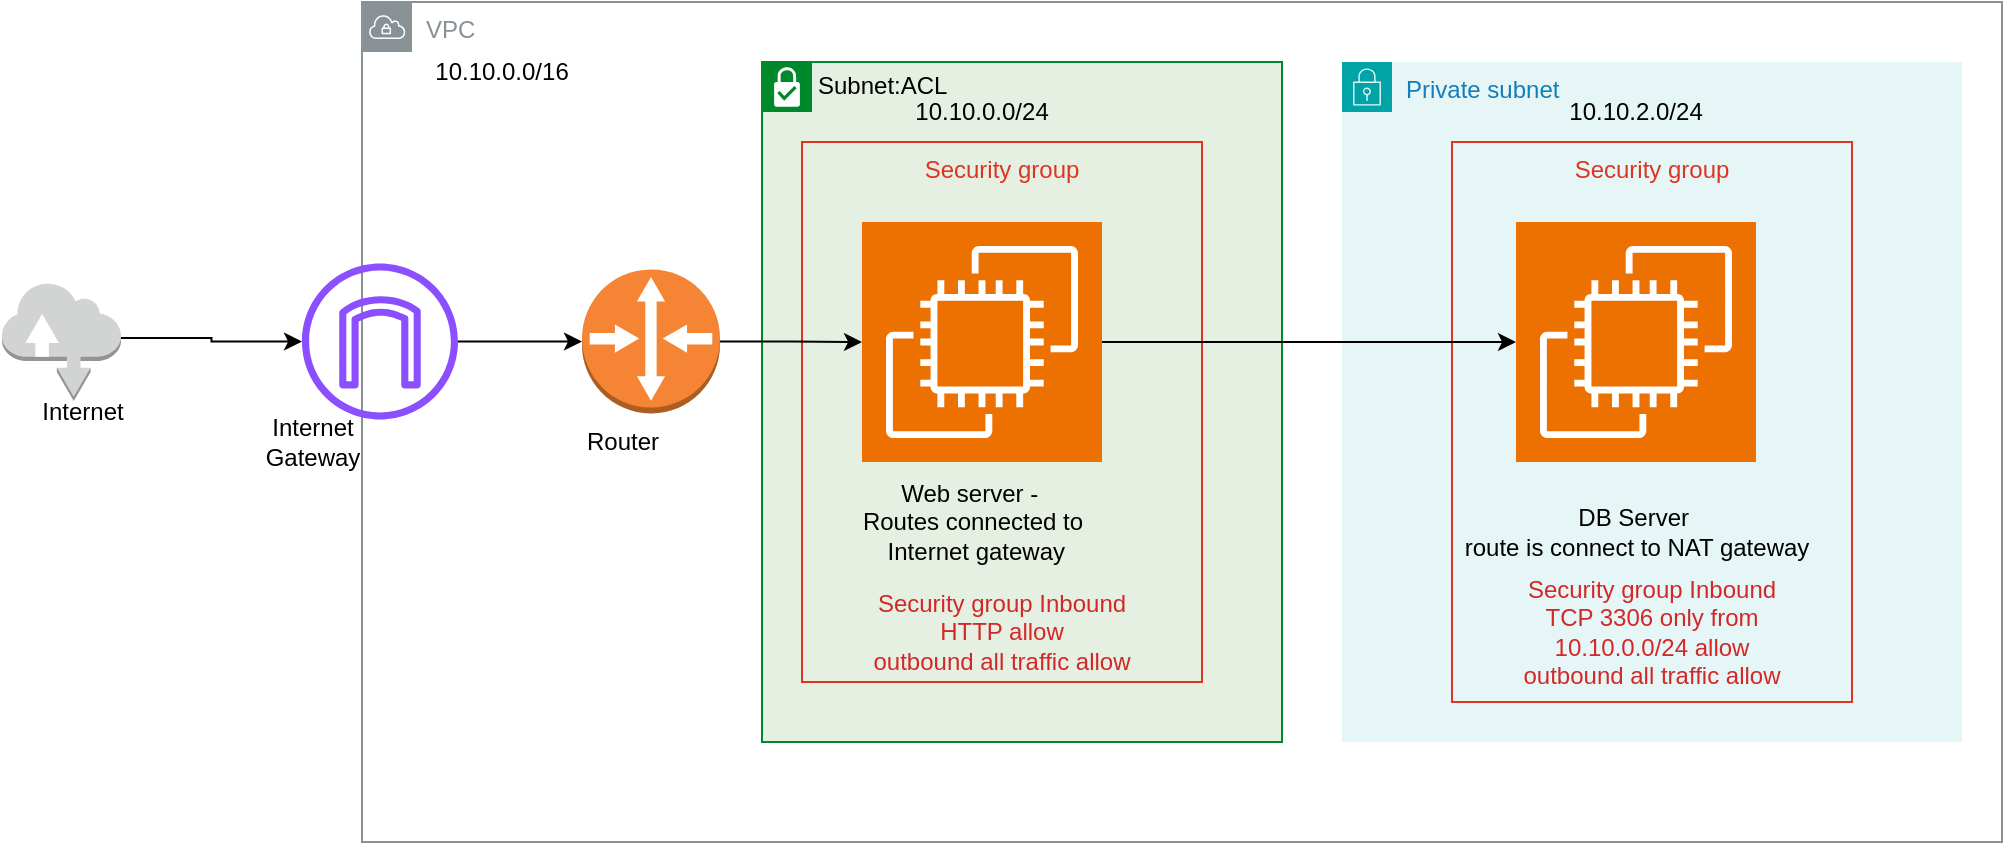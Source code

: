 <mxfile version="22.1.18" type="github" pages="3">
  <diagram name="private-public-subnets" id="z_cubVS4fNT4oHBbXYDF">
    <mxGraphModel dx="1323" dy="687" grid="1" gridSize="10" guides="1" tooltips="1" connect="1" arrows="1" fold="1" page="1" pageScale="1" pageWidth="827" pageHeight="1169" math="0" shadow="0">
      <root>
        <mxCell id="0" />
        <mxCell id="1" parent="0" />
        <mxCell id="i6SeUBZuJXDw608aUZKQ-2" value="VPC" style="sketch=0;outlineConnect=0;gradientColor=none;html=1;whiteSpace=wrap;fontSize=12;fontStyle=0;shape=mxgraph.aws4.group;grIcon=mxgraph.aws4.group_vpc;strokeColor=#879196;fillColor=none;verticalAlign=top;align=left;spacingLeft=30;fontColor=#879196;dashed=0;" parent="1" vertex="1">
          <mxGeometry x="270" y="230" width="820" height="420" as="geometry" />
        </mxCell>
        <mxCell id="i6SeUBZuJXDw608aUZKQ-4" value="" style="outlineConnect=0;dashed=0;verticalLabelPosition=bottom;verticalAlign=top;align=center;html=1;shape=mxgraph.aws3.internet;fillColor=#D2D3D3;gradientColor=none;" parent="1" vertex="1">
          <mxGeometry x="90" y="370" width="59.5" height="59.5" as="geometry" />
        </mxCell>
        <mxCell id="i6SeUBZuJXDw608aUZKQ-5" value="Internet" style="text;html=1;align=center;verticalAlign=middle;resizable=0;points=[];autosize=1;strokeColor=none;fillColor=none;" parent="1" vertex="1">
          <mxGeometry x="100" y="420" width="60" height="30" as="geometry" />
        </mxCell>
        <mxCell id="i6SeUBZuJXDw608aUZKQ-14" value="" style="edgeStyle=orthogonalEdgeStyle;rounded=0;orthogonalLoop=1;jettySize=auto;html=1;exitX=1;exitY=0.47;exitDx=0;exitDy=0;exitPerimeter=0;" parent="1" source="i6SeUBZuJXDw608aUZKQ-4" target="i6SeUBZuJXDw608aUZKQ-13" edge="1">
          <mxGeometry relative="1" as="geometry">
            <mxPoint x="150" y="398" as="sourcePoint" />
            <mxPoint x="280" y="400" as="targetPoint" />
          </mxGeometry>
        </mxCell>
        <mxCell id="i6SeUBZuJXDw608aUZKQ-13" value="" style="sketch=0;outlineConnect=0;fontColor=#232F3E;gradientColor=none;fillColor=#8C4FFF;strokeColor=none;dashed=0;verticalLabelPosition=bottom;verticalAlign=top;align=center;html=1;fontSize=12;fontStyle=0;aspect=fixed;pointerEvents=1;shape=mxgraph.aws4.internet_gateway;" parent="1" vertex="1">
          <mxGeometry x="240" y="360.75" width="78" height="78" as="geometry" />
        </mxCell>
        <mxCell id="i6SeUBZuJXDw608aUZKQ-15" value="Internet&lt;br&gt;Gateway" style="text;html=1;align=center;verticalAlign=middle;resizable=0;points=[];autosize=1;strokeColor=none;fillColor=none;" parent="1" vertex="1">
          <mxGeometry x="210" y="429.5" width="70" height="40" as="geometry" />
        </mxCell>
        <mxCell id="i6SeUBZuJXDw608aUZKQ-16" value="" style="outlineConnect=0;dashed=0;verticalLabelPosition=bottom;verticalAlign=top;align=center;html=1;shape=mxgraph.aws3.router;fillColor=#F58534;gradientColor=none;" parent="1" vertex="1">
          <mxGeometry x="380" y="363.75" width="69" height="72" as="geometry" />
        </mxCell>
        <mxCell id="i6SeUBZuJXDw608aUZKQ-18" style="edgeStyle=orthogonalEdgeStyle;rounded=0;orthogonalLoop=1;jettySize=auto;html=1;entryX=0;entryY=0.5;entryDx=0;entryDy=0;entryPerimeter=0;" parent="1" source="i6SeUBZuJXDw608aUZKQ-13" target="i6SeUBZuJXDw608aUZKQ-16" edge="1">
          <mxGeometry relative="1" as="geometry" />
        </mxCell>
        <mxCell id="i6SeUBZuJXDw608aUZKQ-19" value="Router" style="text;html=1;align=center;verticalAlign=middle;resizable=0;points=[];autosize=1;strokeColor=none;fillColor=none;" parent="1" vertex="1">
          <mxGeometry x="370" y="434.5" width="60" height="30" as="geometry" />
        </mxCell>
        <mxCell id="i6SeUBZuJXDw608aUZKQ-20" value="Subnet:ACL" style="shape=mxgraph.ibm.box;prType=subnet;fontStyle=0;verticalAlign=top;align=left;spacingLeft=32;spacingTop=4;fillColor=#E6F0E2;rounded=0;whiteSpace=wrap;html=1;strokeColor=#00882B;strokeWidth=1;dashed=0;container=1;spacing=-4;collapsible=0;expand=0;recursiveResize=0;" parent="1" vertex="1">
          <mxGeometry x="470" y="260" width="260" height="340" as="geometry" />
        </mxCell>
        <mxCell id="i6SeUBZuJXDw608aUZKQ-26" value="Security group" style="fillColor=none;strokeColor=#DD3522;verticalAlign=top;fontStyle=0;fontColor=#DD3522;whiteSpace=wrap;html=1;" parent="i6SeUBZuJXDw608aUZKQ-20" vertex="1">
          <mxGeometry x="20" y="40" width="200" height="270" as="geometry" />
        </mxCell>
        <mxCell id="i6SeUBZuJXDw608aUZKQ-28" value="" style="sketch=0;points=[[0,0,0],[0.25,0,0],[0.5,0,0],[0.75,0,0],[1,0,0],[0,1,0],[0.25,1,0],[0.5,1,0],[0.75,1,0],[1,1,0],[0,0.25,0],[0,0.5,0],[0,0.75,0],[1,0.25,0],[1,0.5,0],[1,0.75,0]];outlineConnect=0;fontColor=#232F3E;fillColor=#ED7100;strokeColor=#ffffff;dashed=0;verticalLabelPosition=bottom;verticalAlign=top;align=center;html=1;fontSize=12;fontStyle=0;aspect=fixed;shape=mxgraph.aws4.resourceIcon;resIcon=mxgraph.aws4.ec2;" parent="i6SeUBZuJXDw608aUZKQ-20" vertex="1">
          <mxGeometry x="50" y="80" width="120" height="120" as="geometry" />
        </mxCell>
        <mxCell id="mPEi3tmQyE7j4WbbiBsz-2" value="10.10.0.0/24" style="text;html=1;strokeColor=none;fillColor=none;align=center;verticalAlign=middle;whiteSpace=wrap;rounded=0;" vertex="1" parent="i6SeUBZuJXDw608aUZKQ-20">
          <mxGeometry x="80" y="10" width="60" height="30" as="geometry" />
        </mxCell>
        <mxCell id="mPEi3tmQyE7j4WbbiBsz-3" value="&lt;font color=&quot;#d22828&quot;&gt;Security group Inbound HTTP allow&lt;br&gt;outbound all traffic allow&lt;br&gt;&lt;/font&gt;" style="text;html=1;strokeColor=none;fillColor=none;align=center;verticalAlign=middle;whiteSpace=wrap;rounded=0;" vertex="1" parent="i6SeUBZuJXDw608aUZKQ-20">
          <mxGeometry x="50" y="270" width="140" height="30" as="geometry" />
        </mxCell>
        <mxCell id="i6SeUBZuJXDw608aUZKQ-30" value="Web server -&amp;nbsp;&lt;br&gt;Routes connected to&lt;br&gt;&amp;nbsp;Internet gateway" style="text;html=1;align=center;verticalAlign=middle;resizable=0;points=[];autosize=1;strokeColor=none;fillColor=none;" parent="i6SeUBZuJXDw608aUZKQ-20" vertex="1">
          <mxGeometry x="40" y="200" width="130" height="60" as="geometry" />
        </mxCell>
        <mxCell id="i6SeUBZuJXDw608aUZKQ-25" value="Private subnet" style="points=[[0,0],[0.25,0],[0.5,0],[0.75,0],[1,0],[1,0.25],[1,0.5],[1,0.75],[1,1],[0.75,1],[0.5,1],[0.25,1],[0,1],[0,0.75],[0,0.5],[0,0.25]];outlineConnect=0;gradientColor=none;html=1;whiteSpace=wrap;fontSize=12;fontStyle=0;container=1;pointerEvents=0;collapsible=0;recursiveResize=0;shape=mxgraph.aws4.group;grIcon=mxgraph.aws4.group_security_group;grStroke=0;strokeColor=#00A4A6;fillColor=#E6F6F7;verticalAlign=top;align=left;spacingLeft=30;fontColor=#147EBA;dashed=0;" parent="1" vertex="1">
          <mxGeometry x="760" y="260" width="310" height="340" as="geometry" />
        </mxCell>
        <mxCell id="i6SeUBZuJXDw608aUZKQ-27" value="Security group" style="fillColor=none;strokeColor=#DD3522;verticalAlign=top;fontStyle=0;fontColor=#DD3522;whiteSpace=wrap;html=1;" parent="1" vertex="1">
          <mxGeometry x="815" y="300" width="200" height="280" as="geometry" />
        </mxCell>
        <mxCell id="i6SeUBZuJXDw608aUZKQ-29" value="" style="sketch=0;points=[[0,0,0],[0.25,0,0],[0.5,0,0],[0.75,0,0],[1,0,0],[0,1,0],[0.25,1,0],[0.5,1,0],[0.75,1,0],[1,1,0],[0,0.25,0],[0,0.5,0],[0,0.75,0],[1,0.25,0],[1,0.5,0],[1,0.75,0]];outlineConnect=0;fontColor=#232F3E;fillColor=#ED7100;strokeColor=#ffffff;dashed=0;verticalLabelPosition=bottom;verticalAlign=top;align=center;html=1;fontSize=12;fontStyle=0;aspect=fixed;shape=mxgraph.aws4.resourceIcon;resIcon=mxgraph.aws4.ec2;" parent="1" vertex="1">
          <mxGeometry x="847" y="340" width="120" height="120" as="geometry" />
        </mxCell>
        <mxCell id="i6SeUBZuJXDw608aUZKQ-31" value="DB Server&amp;nbsp;&lt;br&gt;route is connect to NAT gateway" style="text;html=1;align=center;verticalAlign=middle;resizable=0;points=[];autosize=1;strokeColor=none;fillColor=none;" parent="1" vertex="1">
          <mxGeometry x="807" y="475" width="200" height="40" as="geometry" />
        </mxCell>
        <mxCell id="i6SeUBZuJXDw608aUZKQ-32" style="edgeStyle=orthogonalEdgeStyle;rounded=0;orthogonalLoop=1;jettySize=auto;html=1;exitX=1;exitY=0.5;exitDx=0;exitDy=0;exitPerimeter=0;entryX=0;entryY=0.5;entryDx=0;entryDy=0;entryPerimeter=0;" parent="1" source="i6SeUBZuJXDw608aUZKQ-16" target="i6SeUBZuJXDw608aUZKQ-28" edge="1">
          <mxGeometry relative="1" as="geometry" />
        </mxCell>
        <mxCell id="i6SeUBZuJXDw608aUZKQ-33" style="edgeStyle=orthogonalEdgeStyle;rounded=0;orthogonalLoop=1;jettySize=auto;html=1;exitX=1;exitY=0.5;exitDx=0;exitDy=0;exitPerimeter=0;entryX=0;entryY=0.5;entryDx=0;entryDy=0;entryPerimeter=0;" parent="1" source="i6SeUBZuJXDw608aUZKQ-28" target="i6SeUBZuJXDw608aUZKQ-29" edge="1">
          <mxGeometry relative="1" as="geometry" />
        </mxCell>
        <mxCell id="mPEi3tmQyE7j4WbbiBsz-1" value="10.10.0.0/16" style="text;html=1;strokeColor=none;fillColor=none;align=center;verticalAlign=middle;whiteSpace=wrap;rounded=0;" vertex="1" parent="1">
          <mxGeometry x="310" y="250" width="60" height="30" as="geometry" />
        </mxCell>
        <mxCell id="mPEi3tmQyE7j4WbbiBsz-4" value="10.10.2.0/24" style="text;html=1;strokeColor=none;fillColor=none;align=center;verticalAlign=middle;whiteSpace=wrap;rounded=0;" vertex="1" parent="1">
          <mxGeometry x="877" y="270" width="60" height="30" as="geometry" />
        </mxCell>
        <mxCell id="mPEi3tmQyE7j4WbbiBsz-7" value="&lt;font color=&quot;#d22828&quot;&gt;Security group Inbound TCP 3306 only from 10.10.0.0/24 allow&lt;br&gt;outbound all traffic allow&lt;br&gt;&lt;/font&gt;" style="text;html=1;strokeColor=none;fillColor=none;align=center;verticalAlign=middle;whiteSpace=wrap;rounded=0;" vertex="1" parent="1">
          <mxGeometry x="845" y="530" width="140" height="30" as="geometry" />
        </mxCell>
      </root>
    </mxGraphModel>
  </diagram>
  <diagram id="QEYw6_kNtW_Kqn3P7-_Q" name="VPC-peering">
    <mxGraphModel dx="1323" dy="687" grid="1" gridSize="10" guides="1" tooltips="1" connect="1" arrows="1" fold="1" page="1" pageScale="1" pageWidth="827" pageHeight="1169" math="0" shadow="0">
      <root>
        <mxCell id="0" />
        <mxCell id="1" parent="0" />
        <mxCell id="mPc82hTLUbDDVLwLe4bU-1" value="Marketing VPC" style="points=[[0,0],[0.25,0],[0.5,0],[0.75,0],[1,0],[1,0.25],[1,0.5],[1,0.75],[1,1],[0.75,1],[0.5,1],[0.25,1],[0,1],[0,0.75],[0,0.5],[0,0.25]];outlineConnect=0;gradientColor=none;html=1;whiteSpace=wrap;fontSize=12;fontStyle=0;container=1;pointerEvents=0;collapsible=0;recursiveResize=0;shape=mxgraph.aws4.group;grIcon=mxgraph.aws4.group_vpc2;strokeColor=#8C4FFF;fillColor=none;verticalAlign=top;align=left;spacingLeft=30;fontColor=#AAB7B8;dashed=0;" vertex="1" parent="1">
          <mxGeometry x="150" y="110" width="130" height="130" as="geometry" />
        </mxCell>
        <mxCell id="mPc82hTLUbDDVLwLe4bU-4" value="" style="sketch=0;points=[[0,0,0],[0.25,0,0],[0.5,0,0],[0.75,0,0],[1,0,0],[0,1,0],[0.25,1,0],[0.5,1,0],[0.75,1,0],[1,1,0],[0,0.25,0],[0,0.5,0],[0,0.75,0],[1,0.25,0],[1,0.5,0],[1,0.75,0]];outlineConnect=0;fontColor=#232F3E;fillColor=#ED7100;strokeColor=#ffffff;dashed=0;verticalLabelPosition=bottom;verticalAlign=top;align=center;html=1;fontSize=12;fontStyle=0;aspect=fixed;shape=mxgraph.aws4.resourceIcon;resIcon=mxgraph.aws4.ec2;" vertex="1" parent="mPc82hTLUbDDVLwLe4bU-1">
          <mxGeometry x="26" y="26" width="78" height="78" as="geometry" />
        </mxCell>
        <mxCell id="mPc82hTLUbDDVLwLe4bU-2" value="Developer VPC" style="points=[[0,0],[0.25,0],[0.5,0],[0.75,0],[1,0],[1,0.25],[1,0.5],[1,0.75],[1,1],[0.75,1],[0.5,1],[0.25,1],[0,1],[0,0.75],[0,0.5],[0,0.25]];outlineConnect=0;gradientColor=none;html=1;whiteSpace=wrap;fontSize=12;fontStyle=0;container=1;pointerEvents=0;collapsible=0;recursiveResize=0;shape=mxgraph.aws4.group;grIcon=mxgraph.aws4.group_vpc2;strokeColor=#8C4FFF;fillColor=none;verticalAlign=top;align=left;spacingLeft=30;fontColor=#AAB7B8;dashed=0;" vertex="1" parent="1">
          <mxGeometry x="510" y="110" width="130" height="130" as="geometry" />
        </mxCell>
        <mxCell id="mPc82hTLUbDDVLwLe4bU-5" value="" style="sketch=0;points=[[0,0,0],[0.25,0,0],[0.5,0,0],[0.75,0,0],[1,0,0],[0,1,0],[0.25,1,0],[0.5,1,0],[0.75,1,0],[1,1,0],[0,0.25,0],[0,0.5,0],[0,0.75,0],[1,0.25,0],[1,0.5,0],[1,0.75,0]];outlineConnect=0;fontColor=#232F3E;fillColor=#ED7100;strokeColor=#ffffff;dashed=0;verticalLabelPosition=bottom;verticalAlign=top;align=center;html=1;fontSize=12;fontStyle=0;aspect=fixed;shape=mxgraph.aws4.resourceIcon;resIcon=mxgraph.aws4.ec2;" vertex="1" parent="mPc82hTLUbDDVLwLe4bU-2">
          <mxGeometry x="26" y="36" width="78" height="78" as="geometry" />
        </mxCell>
        <mxCell id="mPc82hTLUbDDVLwLe4bU-3" value="Finance VPC&lt;br&gt;" style="points=[[0,0],[0.25,0],[0.5,0],[0.75,0],[1,0],[1,0.25],[1,0.5],[1,0.75],[1,1],[0.75,1],[0.5,1],[0.25,1],[0,1],[0,0.75],[0,0.5],[0,0.25]];outlineConnect=0;gradientColor=none;html=1;whiteSpace=wrap;fontSize=12;fontStyle=0;container=1;pointerEvents=0;collapsible=0;recursiveResize=0;shape=mxgraph.aws4.group;grIcon=mxgraph.aws4.group_vpc2;strokeColor=#8C4FFF;fillColor=none;verticalAlign=top;align=left;spacingLeft=30;fontColor=#AAB7B8;dashed=0;" vertex="1" parent="1">
          <mxGeometry x="330" y="330" width="130" height="130" as="geometry" />
        </mxCell>
        <mxCell id="mPc82hTLUbDDVLwLe4bU-6" value="" style="sketch=0;points=[[0,0,0],[0.25,0,0],[0.5,0,0],[0.75,0,0],[1,0,0],[0,1,0],[0.25,1,0],[0.5,1,0],[0.75,1,0],[1,1,0],[0,0.25,0],[0,0.5,0],[0,0.75,0],[1,0.25,0],[1,0.5,0],[1,0.75,0]];outlineConnect=0;fontColor=#232F3E;fillColor=#ED7100;strokeColor=#ffffff;dashed=0;verticalLabelPosition=bottom;verticalAlign=top;align=center;html=1;fontSize=12;fontStyle=0;aspect=fixed;shape=mxgraph.aws4.resourceIcon;resIcon=mxgraph.aws4.ec2;" vertex="1" parent="mPc82hTLUbDDVLwLe4bU-3">
          <mxGeometry x="26" y="40" width="78" height="78" as="geometry" />
        </mxCell>
        <mxCell id="mPc82hTLUbDDVLwLe4bU-10" value="" style="edgeStyle=orthogonalEdgeStyle;html=1;endArrow=block;elbow=vertical;startArrow=block;startFill=1;endFill=1;strokeColor=#545B64;rounded=0;entryX=0;entryY=0.5;entryDx=0;entryDy=0;" edge="1" parent="1" target="mPc82hTLUbDDVLwLe4bU-3">
          <mxGeometry width="100" relative="1" as="geometry">
            <mxPoint x="280" y="174.5" as="sourcePoint" />
            <mxPoint x="380" y="174.5" as="targetPoint" />
          </mxGeometry>
        </mxCell>
        <mxCell id="mPc82hTLUbDDVLwLe4bU-11" value="" style="edgeStyle=orthogonalEdgeStyle;html=1;endArrow=block;elbow=vertical;startArrow=block;startFill=1;endFill=1;strokeColor=#545B64;rounded=0;entryX=1;entryY=0.5;entryDx=0;entryDy=0;exitX=0;exitY=0.5;exitDx=0;exitDy=0;" edge="1" parent="1" source="mPc82hTLUbDDVLwLe4bU-2" target="mPc82hTLUbDDVLwLe4bU-3">
          <mxGeometry width="100" relative="1" as="geometry">
            <mxPoint x="430" y="160" as="sourcePoint" />
            <mxPoint x="480" y="380.5" as="targetPoint" />
          </mxGeometry>
        </mxCell>
        <mxCell id="mPc82hTLUbDDVLwLe4bU-12" value="10.10.0.0/16" style="text;html=1;align=center;verticalAlign=middle;resizable=0;points=[];autosize=1;strokeColor=none;fillColor=none;" vertex="1" parent="1">
          <mxGeometry x="135" y="78" width="90" height="30" as="geometry" />
        </mxCell>
        <mxCell id="mPc82hTLUbDDVLwLe4bU-13" value="192.168.0.0/20" style="text;html=1;align=center;verticalAlign=middle;resizable=0;points=[];autosize=1;strokeColor=none;fillColor=none;" vertex="1" parent="1">
          <mxGeometry x="525" y="78" width="100" height="30" as="geometry" />
        </mxCell>
        <mxCell id="mPc82hTLUbDDVLwLe4bU-14" value="172.31.0.0/16" style="text;html=1;align=center;verticalAlign=middle;resizable=0;points=[];autosize=1;strokeColor=none;fillColor=none;" vertex="1" parent="1">
          <mxGeometry x="345" y="290" width="100" height="30" as="geometry" />
        </mxCell>
        <mxCell id="mPc82hTLUbDDVLwLe4bU-25" value="Subnet Route Table" style="shape=table;startSize=30;container=1;collapsible=0;childLayout=tableLayout;fixedRows=1;rowLines=0;fontStyle=0;strokeColor=default;fontSize=16;" vertex="1" parent="1">
          <mxGeometry x="323" y="490" width="180" height="140" as="geometry" />
        </mxCell>
        <mxCell id="mPc82hTLUbDDVLwLe4bU-26" value="" style="shape=tableRow;horizontal=0;startSize=0;swimlaneHead=0;swimlaneBody=0;top=0;left=0;bottom=0;right=0;collapsible=0;dropTarget=0;fillColor=none;points=[[0,0.5],[1,0.5]];portConstraint=eastwest;strokeColor=inherit;fontSize=16;" vertex="1" parent="mPc82hTLUbDDVLwLe4bU-25">
          <mxGeometry y="30" width="180" height="30" as="geometry" />
        </mxCell>
        <mxCell id="mPc82hTLUbDDVLwLe4bU-27" value="0.0.0.0/0" style="shape=partialRectangle;html=1;whiteSpace=wrap;connectable=0;fillColor=none;top=0;left=0;bottom=0;right=0;overflow=hidden;pointerEvents=1;strokeColor=inherit;fontSize=16;" vertex="1" parent="mPc82hTLUbDDVLwLe4bU-26">
          <mxGeometry width="117" height="30" as="geometry">
            <mxRectangle width="117" height="30" as="alternateBounds" />
          </mxGeometry>
        </mxCell>
        <mxCell id="mPc82hTLUbDDVLwLe4bU-28" value="NAT" style="shape=partialRectangle;html=1;whiteSpace=wrap;connectable=0;fillColor=none;top=0;left=0;bottom=0;right=0;align=left;spacingLeft=6;overflow=hidden;strokeColor=inherit;fontSize=16;" vertex="1" parent="mPc82hTLUbDDVLwLe4bU-26">
          <mxGeometry x="117" width="63" height="30" as="geometry">
            <mxRectangle width="63" height="30" as="alternateBounds" />
          </mxGeometry>
        </mxCell>
        <mxCell id="mPc82hTLUbDDVLwLe4bU-29" value="" style="shape=tableRow;horizontal=0;startSize=0;swimlaneHead=0;swimlaneBody=0;top=0;left=0;bottom=0;right=0;collapsible=0;dropTarget=0;fillColor=none;points=[[0,0.5],[1,0.5]];portConstraint=eastwest;strokeColor=inherit;fontSize=16;" vertex="1" parent="mPc82hTLUbDDVLwLe4bU-25">
          <mxGeometry y="60" width="180" height="30" as="geometry" />
        </mxCell>
        <mxCell id="mPc82hTLUbDDVLwLe4bU-30" value="172.31.0.0/16" style="shape=partialRectangle;html=1;whiteSpace=wrap;connectable=0;fillColor=none;top=0;left=0;bottom=0;right=0;overflow=hidden;strokeColor=inherit;fontSize=16;" vertex="1" parent="mPc82hTLUbDDVLwLe4bU-29">
          <mxGeometry width="117" height="30" as="geometry">
            <mxRectangle width="117" height="30" as="alternateBounds" />
          </mxGeometry>
        </mxCell>
        <mxCell id="mPc82hTLUbDDVLwLe4bU-31" value="local" style="shape=partialRectangle;html=1;whiteSpace=wrap;connectable=0;fillColor=none;top=0;left=0;bottom=0;right=0;align=left;spacingLeft=6;overflow=hidden;strokeColor=inherit;fontSize=16;" vertex="1" parent="mPc82hTLUbDDVLwLe4bU-29">
          <mxGeometry x="117" width="63" height="30" as="geometry">
            <mxRectangle width="63" height="30" as="alternateBounds" />
          </mxGeometry>
        </mxCell>
        <mxCell id="mPc82hTLUbDDVLwLe4bU-32" value="" style="shape=tableRow;horizontal=0;startSize=0;swimlaneHead=0;swimlaneBody=0;top=0;left=0;bottom=0;right=0;collapsible=0;dropTarget=0;fillColor=none;points=[[0,0.5],[1,0.5]];portConstraint=eastwest;strokeColor=inherit;fontSize=16;" vertex="1" parent="mPc82hTLUbDDVLwLe4bU-25">
          <mxGeometry y="90" width="180" height="50" as="geometry" />
        </mxCell>
        <mxCell id="mPc82hTLUbDDVLwLe4bU-33" value="10.10.0.0/16&lt;br&gt;192.168.0.0/20" style="shape=partialRectangle;html=1;whiteSpace=wrap;connectable=0;fillColor=none;top=0;left=0;bottom=0;right=0;overflow=hidden;strokeColor=inherit;fontSize=16;" vertex="1" parent="mPc82hTLUbDDVLwLe4bU-32">
          <mxGeometry width="117" height="50" as="geometry">
            <mxRectangle width="117" height="50" as="alternateBounds" />
          </mxGeometry>
        </mxCell>
        <mxCell id="mPc82hTLUbDDVLwLe4bU-34" value="peering" style="shape=partialRectangle;html=1;whiteSpace=wrap;connectable=0;fillColor=none;top=0;left=0;bottom=0;right=0;align=left;spacingLeft=6;overflow=hidden;strokeColor=inherit;fontSize=16;" vertex="1" parent="mPc82hTLUbDDVLwLe4bU-32">
          <mxGeometry x="117" width="63" height="50" as="geometry">
            <mxRectangle width="63" height="50" as="alternateBounds" />
          </mxGeometry>
        </mxCell>
        <mxCell id="mPc82hTLUbDDVLwLe4bU-35" value="Subnet Route Table" style="shape=table;startSize=30;container=1;collapsible=0;childLayout=tableLayout;fixedRows=1;rowLines=0;fontStyle=0;strokeColor=default;fontSize=16;" vertex="1" parent="1">
          <mxGeometry x="60" y="245" width="180" height="120" as="geometry" />
        </mxCell>
        <mxCell id="mPc82hTLUbDDVLwLe4bU-36" value="" style="shape=tableRow;horizontal=0;startSize=0;swimlaneHead=0;swimlaneBody=0;top=0;left=0;bottom=0;right=0;collapsible=0;dropTarget=0;fillColor=none;points=[[0,0.5],[1,0.5]];portConstraint=eastwest;strokeColor=inherit;fontSize=16;" vertex="1" parent="mPc82hTLUbDDVLwLe4bU-35">
          <mxGeometry y="30" width="180" height="30" as="geometry" />
        </mxCell>
        <mxCell id="mPc82hTLUbDDVLwLe4bU-37" value="0.0.0.0/0" style="shape=partialRectangle;html=1;whiteSpace=wrap;connectable=0;fillColor=none;top=0;left=0;bottom=0;right=0;overflow=hidden;pointerEvents=1;strokeColor=inherit;fontSize=16;" vertex="1" parent="mPc82hTLUbDDVLwLe4bU-36">
          <mxGeometry width="100" height="30" as="geometry">
            <mxRectangle width="100" height="30" as="alternateBounds" />
          </mxGeometry>
        </mxCell>
        <mxCell id="mPc82hTLUbDDVLwLe4bU-38" value="Internet" style="shape=partialRectangle;html=1;whiteSpace=wrap;connectable=0;fillColor=none;top=0;left=0;bottom=0;right=0;align=left;spacingLeft=6;overflow=hidden;strokeColor=inherit;fontSize=16;" vertex="1" parent="mPc82hTLUbDDVLwLe4bU-36">
          <mxGeometry x="100" width="80" height="30" as="geometry">
            <mxRectangle width="80" height="30" as="alternateBounds" />
          </mxGeometry>
        </mxCell>
        <mxCell id="mPc82hTLUbDDVLwLe4bU-39" value="" style="shape=tableRow;horizontal=0;startSize=0;swimlaneHead=0;swimlaneBody=0;top=0;left=0;bottom=0;right=0;collapsible=0;dropTarget=0;fillColor=none;points=[[0,0.5],[1,0.5]];portConstraint=eastwest;strokeColor=inherit;fontSize=16;" vertex="1" parent="mPc82hTLUbDDVLwLe4bU-35">
          <mxGeometry y="60" width="180" height="30" as="geometry" />
        </mxCell>
        <mxCell id="mPc82hTLUbDDVLwLe4bU-40" value="10.10.0.0/16" style="shape=partialRectangle;html=1;whiteSpace=wrap;connectable=0;fillColor=none;top=0;left=0;bottom=0;right=0;overflow=hidden;strokeColor=inherit;fontSize=16;" vertex="1" parent="mPc82hTLUbDDVLwLe4bU-39">
          <mxGeometry width="100" height="30" as="geometry">
            <mxRectangle width="100" height="30" as="alternateBounds" />
          </mxGeometry>
        </mxCell>
        <mxCell id="mPc82hTLUbDDVLwLe4bU-41" value="local" style="shape=partialRectangle;html=1;whiteSpace=wrap;connectable=0;fillColor=none;top=0;left=0;bottom=0;right=0;align=left;spacingLeft=6;overflow=hidden;strokeColor=inherit;fontSize=16;" vertex="1" parent="mPc82hTLUbDDVLwLe4bU-39">
          <mxGeometry x="100" width="80" height="30" as="geometry">
            <mxRectangle width="80" height="30" as="alternateBounds" />
          </mxGeometry>
        </mxCell>
        <mxCell id="mPc82hTLUbDDVLwLe4bU-42" value="" style="shape=tableRow;horizontal=0;startSize=0;swimlaneHead=0;swimlaneBody=0;top=0;left=0;bottom=0;right=0;collapsible=0;dropTarget=0;fillColor=none;points=[[0,0.5],[1,0.5]];portConstraint=eastwest;strokeColor=inherit;fontSize=16;" vertex="1" parent="mPc82hTLUbDDVLwLe4bU-35">
          <mxGeometry y="90" width="180" height="30" as="geometry" />
        </mxCell>
        <mxCell id="mPc82hTLUbDDVLwLe4bU-43" value="172.31.0.0/16" style="shape=partialRectangle;html=1;whiteSpace=wrap;connectable=0;fillColor=none;top=0;left=0;bottom=0;right=0;overflow=hidden;strokeColor=inherit;fontSize=16;" vertex="1" parent="mPc82hTLUbDDVLwLe4bU-42">
          <mxGeometry width="100" height="30" as="geometry">
            <mxRectangle width="100" height="30" as="alternateBounds" />
          </mxGeometry>
        </mxCell>
        <mxCell id="mPc82hTLUbDDVLwLe4bU-44" value="peering" style="shape=partialRectangle;html=1;whiteSpace=wrap;connectable=0;fillColor=none;top=0;left=0;bottom=0;right=0;align=left;spacingLeft=6;overflow=hidden;strokeColor=inherit;fontSize=16;" vertex="1" parent="mPc82hTLUbDDVLwLe4bU-42">
          <mxGeometry x="100" width="80" height="30" as="geometry">
            <mxRectangle width="80" height="30" as="alternateBounds" />
          </mxGeometry>
        </mxCell>
        <mxCell id="mPc82hTLUbDDVLwLe4bU-45" value="Accept peering request" style="text;html=1;align=center;verticalAlign=middle;resizable=0;points=[];autosize=1;strokeColor=none;fillColor=none;" vertex="1" parent="1">
          <mxGeometry x="310" y="240" width="150" height="30" as="geometry" />
        </mxCell>
        <mxCell id="mPc82hTLUbDDVLwLe4bU-46" value="Security Group" style="shape=table;startSize=30;container=1;collapsible=0;childLayout=tableLayout;fixedRows=1;rowLines=0;fontStyle=0;strokeColor=default;fontSize=16;" vertex="1" parent="1">
          <mxGeometry x="35" y="380" width="255" height="150" as="geometry" />
        </mxCell>
        <mxCell id="mPc82hTLUbDDVLwLe4bU-47" value="" style="shape=tableRow;horizontal=0;startSize=0;swimlaneHead=0;swimlaneBody=0;top=0;left=0;bottom=0;right=0;collapsible=0;dropTarget=0;fillColor=none;points=[[0,0.5],[1,0.5]];portConstraint=eastwest;strokeColor=inherit;fontSize=16;" vertex="1" parent="mPc82hTLUbDDVLwLe4bU-46">
          <mxGeometry y="30" width="255" height="50" as="geometry" />
        </mxCell>
        <mxCell id="mPc82hTLUbDDVLwLe4bU-48" value="All ICMP - IPV4&lt;br&gt;inbound" style="shape=partialRectangle;html=1;whiteSpace=wrap;connectable=0;fillColor=none;top=0;left=0;bottom=0;right=0;overflow=hidden;pointerEvents=1;strokeColor=inherit;fontSize=16;" vertex="1" parent="mPc82hTLUbDDVLwLe4bU-47">
          <mxGeometry width="130" height="50" as="geometry">
            <mxRectangle width="130" height="50" as="alternateBounds" />
          </mxGeometry>
        </mxCell>
        <mxCell id="mPc82hTLUbDDVLwLe4bU-49" value="172.31.0.0/16" style="shape=partialRectangle;html=1;whiteSpace=wrap;connectable=0;fillColor=none;top=0;left=0;bottom=0;right=0;align=left;spacingLeft=6;overflow=hidden;strokeColor=inherit;fontSize=16;" vertex="1" parent="mPc82hTLUbDDVLwLe4bU-47">
          <mxGeometry x="130" width="125" height="50" as="geometry">
            <mxRectangle width="125" height="50" as="alternateBounds" />
          </mxGeometry>
        </mxCell>
        <mxCell id="mPc82hTLUbDDVLwLe4bU-50" value="" style="shape=tableRow;horizontal=0;startSize=0;swimlaneHead=0;swimlaneBody=0;top=0;left=0;bottom=0;right=0;collapsible=0;dropTarget=0;fillColor=none;points=[[0,0.5],[1,0.5]];portConstraint=eastwest;strokeColor=inherit;fontSize=16;" vertex="1" parent="mPc82hTLUbDDVLwLe4bU-46">
          <mxGeometry y="80" width="255" height="20" as="geometry" />
        </mxCell>
        <mxCell id="mPc82hTLUbDDVLwLe4bU-51" value="" style="shape=partialRectangle;html=1;whiteSpace=wrap;connectable=0;fillColor=none;top=0;left=0;bottom=0;right=0;overflow=hidden;strokeColor=inherit;fontSize=16;" vertex="1" parent="mPc82hTLUbDDVLwLe4bU-50">
          <mxGeometry width="130" height="20" as="geometry">
            <mxRectangle width="130" height="20" as="alternateBounds" />
          </mxGeometry>
        </mxCell>
        <mxCell id="mPc82hTLUbDDVLwLe4bU-52" value="" style="shape=partialRectangle;html=1;whiteSpace=wrap;connectable=0;fillColor=none;top=0;left=0;bottom=0;right=0;align=left;spacingLeft=6;overflow=hidden;strokeColor=inherit;fontSize=16;" vertex="1" parent="mPc82hTLUbDDVLwLe4bU-50">
          <mxGeometry x="130" width="125" height="20" as="geometry">
            <mxRectangle width="125" height="20" as="alternateBounds" />
          </mxGeometry>
        </mxCell>
        <mxCell id="mPc82hTLUbDDVLwLe4bU-53" value="" style="shape=tableRow;horizontal=0;startSize=0;swimlaneHead=0;swimlaneBody=0;top=0;left=0;bottom=0;right=0;collapsible=0;dropTarget=0;fillColor=none;points=[[0,0.5],[1,0.5]];portConstraint=eastwest;strokeColor=inherit;fontSize=16;" vertex="1" parent="mPc82hTLUbDDVLwLe4bU-46">
          <mxGeometry y="100" width="255" height="50" as="geometry" />
        </mxCell>
        <mxCell id="mPc82hTLUbDDVLwLe4bU-54" value="All traffic&lt;br&gt;outbound" style="shape=partialRectangle;html=1;whiteSpace=wrap;connectable=0;fillColor=none;top=0;left=0;bottom=0;right=0;overflow=hidden;strokeColor=inherit;fontSize=16;" vertex="1" parent="mPc82hTLUbDDVLwLe4bU-53">
          <mxGeometry width="130" height="50" as="geometry">
            <mxRectangle width="130" height="50" as="alternateBounds" />
          </mxGeometry>
        </mxCell>
        <mxCell id="mPc82hTLUbDDVLwLe4bU-55" value="0.0.0.0/0" style="shape=partialRectangle;html=1;whiteSpace=wrap;connectable=0;fillColor=none;top=0;left=0;bottom=0;right=0;align=left;spacingLeft=6;overflow=hidden;strokeColor=inherit;fontSize=16;" vertex="1" parent="mPc82hTLUbDDVLwLe4bU-53">
          <mxGeometry x="130" width="125" height="50" as="geometry">
            <mxRectangle width="125" height="50" as="alternateBounds" />
          </mxGeometry>
        </mxCell>
        <mxCell id="mPc82hTLUbDDVLwLe4bU-56" value="Security Group" style="shape=table;startSize=30;container=1;collapsible=0;childLayout=tableLayout;fixedRows=1;rowLines=0;fontStyle=0;strokeColor=default;fontSize=16;" vertex="1" parent="1">
          <mxGeometry x="285" y="640" width="275" height="150" as="geometry" />
        </mxCell>
        <mxCell id="mPc82hTLUbDDVLwLe4bU-57" value="" style="shape=tableRow;horizontal=0;startSize=0;swimlaneHead=0;swimlaneBody=0;top=0;left=0;bottom=0;right=0;collapsible=0;dropTarget=0;fillColor=none;points=[[0,0.5],[1,0.5]];portConstraint=eastwest;strokeColor=inherit;fontSize=16;" vertex="1" parent="mPc82hTLUbDDVLwLe4bU-56">
          <mxGeometry y="30" width="275" height="50" as="geometry" />
        </mxCell>
        <mxCell id="mPc82hTLUbDDVLwLe4bU-58" value="All ICMP - IPV4&lt;br&gt;inbound" style="shape=partialRectangle;html=1;whiteSpace=wrap;connectable=0;fillColor=none;top=0;left=0;bottom=0;right=0;overflow=hidden;pointerEvents=1;strokeColor=inherit;fontSize=16;" vertex="1" parent="mPc82hTLUbDDVLwLe4bU-57">
          <mxGeometry width="130" height="50" as="geometry">
            <mxRectangle width="130" height="50" as="alternateBounds" />
          </mxGeometry>
        </mxCell>
        <mxCell id="mPc82hTLUbDDVLwLe4bU-59" value="10.10.0.0/16&lt;br&gt;192.168.0.0/20" style="shape=partialRectangle;html=1;whiteSpace=wrap;connectable=0;fillColor=none;top=0;left=0;bottom=0;right=0;align=left;spacingLeft=6;overflow=hidden;strokeColor=inherit;fontSize=16;" vertex="1" parent="mPc82hTLUbDDVLwLe4bU-57">
          <mxGeometry x="130" width="145" height="50" as="geometry">
            <mxRectangle width="145" height="50" as="alternateBounds" />
          </mxGeometry>
        </mxCell>
        <mxCell id="mPc82hTLUbDDVLwLe4bU-60" value="" style="shape=tableRow;horizontal=0;startSize=0;swimlaneHead=0;swimlaneBody=0;top=0;left=0;bottom=0;right=0;collapsible=0;dropTarget=0;fillColor=none;points=[[0,0.5],[1,0.5]];portConstraint=eastwest;strokeColor=inherit;fontSize=16;" vertex="1" parent="mPc82hTLUbDDVLwLe4bU-56">
          <mxGeometry y="80" width="275" height="20" as="geometry" />
        </mxCell>
        <mxCell id="mPc82hTLUbDDVLwLe4bU-61" value="" style="shape=partialRectangle;html=1;whiteSpace=wrap;connectable=0;fillColor=none;top=0;left=0;bottom=0;right=0;overflow=hidden;strokeColor=inherit;fontSize=16;" vertex="1" parent="mPc82hTLUbDDVLwLe4bU-60">
          <mxGeometry width="130" height="20" as="geometry">
            <mxRectangle width="130" height="20" as="alternateBounds" />
          </mxGeometry>
        </mxCell>
        <mxCell id="mPc82hTLUbDDVLwLe4bU-62" value="" style="shape=partialRectangle;html=1;whiteSpace=wrap;connectable=0;fillColor=none;top=0;left=0;bottom=0;right=0;align=left;spacingLeft=6;overflow=hidden;strokeColor=inherit;fontSize=16;" vertex="1" parent="mPc82hTLUbDDVLwLe4bU-60">
          <mxGeometry x="130" width="145" height="20" as="geometry">
            <mxRectangle width="145" height="20" as="alternateBounds" />
          </mxGeometry>
        </mxCell>
        <mxCell id="mPc82hTLUbDDVLwLe4bU-63" value="" style="shape=tableRow;horizontal=0;startSize=0;swimlaneHead=0;swimlaneBody=0;top=0;left=0;bottom=0;right=0;collapsible=0;dropTarget=0;fillColor=none;points=[[0,0.5],[1,0.5]];portConstraint=eastwest;strokeColor=inherit;fontSize=16;" vertex="1" parent="mPc82hTLUbDDVLwLe4bU-56">
          <mxGeometry y="100" width="275" height="50" as="geometry" />
        </mxCell>
        <mxCell id="mPc82hTLUbDDVLwLe4bU-64" value="All traffic&lt;br&gt;outbound" style="shape=partialRectangle;html=1;whiteSpace=wrap;connectable=0;fillColor=none;top=0;left=0;bottom=0;right=0;overflow=hidden;strokeColor=inherit;fontSize=16;" vertex="1" parent="mPc82hTLUbDDVLwLe4bU-63">
          <mxGeometry width="130" height="50" as="geometry">
            <mxRectangle width="130" height="50" as="alternateBounds" />
          </mxGeometry>
        </mxCell>
        <mxCell id="mPc82hTLUbDDVLwLe4bU-65" value="0.0.0.0/0" style="shape=partialRectangle;html=1;whiteSpace=wrap;connectable=0;fillColor=none;top=0;left=0;bottom=0;right=0;align=left;spacingLeft=6;overflow=hidden;strokeColor=inherit;fontSize=16;" vertex="1" parent="mPc82hTLUbDDVLwLe4bU-63">
          <mxGeometry x="130" width="145" height="50" as="geometry">
            <mxRectangle width="145" height="50" as="alternateBounds" />
          </mxGeometry>
        </mxCell>
        <mxCell id="mPc82hTLUbDDVLwLe4bU-66" value="" style="edgeStyle=orthogonalEdgeStyle;rounded=0;orthogonalLoop=1;jettySize=auto;html=1;" edge="1" parent="1" source="mPc82hTLUbDDVLwLe4bU-5" target="mPc82hTLUbDDVLwLe4bU-13">
          <mxGeometry relative="1" as="geometry" />
        </mxCell>
        <mxCell id="mPc82hTLUbDDVLwLe4bU-67" value="Subnet Route Table" style="shape=table;startSize=30;container=1;collapsible=0;childLayout=tableLayout;fixedRows=1;rowLines=0;fontStyle=0;strokeColor=default;fontSize=16;" vertex="1" parent="1">
          <mxGeometry x="563" y="260" width="180" height="140" as="geometry" />
        </mxCell>
        <mxCell id="mPc82hTLUbDDVLwLe4bU-68" value="" style="shape=tableRow;horizontal=0;startSize=0;swimlaneHead=0;swimlaneBody=0;top=0;left=0;bottom=0;right=0;collapsible=0;dropTarget=0;fillColor=none;points=[[0,0.5],[1,0.5]];portConstraint=eastwest;strokeColor=inherit;fontSize=16;" vertex="1" parent="mPc82hTLUbDDVLwLe4bU-67">
          <mxGeometry y="30" width="180" height="30" as="geometry" />
        </mxCell>
        <mxCell id="mPc82hTLUbDDVLwLe4bU-69" value="0.0.0.0/0" style="shape=partialRectangle;html=1;whiteSpace=wrap;connectable=0;fillColor=none;top=0;left=0;bottom=0;right=0;overflow=hidden;pointerEvents=1;strokeColor=inherit;fontSize=16;" vertex="1" parent="mPc82hTLUbDDVLwLe4bU-68">
          <mxGeometry width="117" height="30" as="geometry">
            <mxRectangle width="117" height="30" as="alternateBounds" />
          </mxGeometry>
        </mxCell>
        <mxCell id="mPc82hTLUbDDVLwLe4bU-70" value="Internet" style="shape=partialRectangle;html=1;whiteSpace=wrap;connectable=0;fillColor=none;top=0;left=0;bottom=0;right=0;align=left;spacingLeft=6;overflow=hidden;strokeColor=inherit;fontSize=16;" vertex="1" parent="mPc82hTLUbDDVLwLe4bU-68">
          <mxGeometry x="117" width="63" height="30" as="geometry">
            <mxRectangle width="63" height="30" as="alternateBounds" />
          </mxGeometry>
        </mxCell>
        <mxCell id="mPc82hTLUbDDVLwLe4bU-71" value="" style="shape=tableRow;horizontal=0;startSize=0;swimlaneHead=0;swimlaneBody=0;top=0;left=0;bottom=0;right=0;collapsible=0;dropTarget=0;fillColor=none;points=[[0,0.5],[1,0.5]];portConstraint=eastwest;strokeColor=inherit;fontSize=16;" vertex="1" parent="mPc82hTLUbDDVLwLe4bU-67">
          <mxGeometry y="60" width="180" height="30" as="geometry" />
        </mxCell>
        <mxCell id="mPc82hTLUbDDVLwLe4bU-72" value="192.168.0.0/20" style="shape=partialRectangle;html=1;whiteSpace=wrap;connectable=0;fillColor=none;top=0;left=0;bottom=0;right=0;overflow=hidden;strokeColor=inherit;fontSize=16;" vertex="1" parent="mPc82hTLUbDDVLwLe4bU-71">
          <mxGeometry width="117" height="30" as="geometry">
            <mxRectangle width="117" height="30" as="alternateBounds" />
          </mxGeometry>
        </mxCell>
        <mxCell id="mPc82hTLUbDDVLwLe4bU-73" value="local" style="shape=partialRectangle;html=1;whiteSpace=wrap;connectable=0;fillColor=none;top=0;left=0;bottom=0;right=0;align=left;spacingLeft=6;overflow=hidden;strokeColor=inherit;fontSize=16;" vertex="1" parent="mPc82hTLUbDDVLwLe4bU-71">
          <mxGeometry x="117" width="63" height="30" as="geometry">
            <mxRectangle width="63" height="30" as="alternateBounds" />
          </mxGeometry>
        </mxCell>
        <mxCell id="mPc82hTLUbDDVLwLe4bU-74" value="" style="shape=tableRow;horizontal=0;startSize=0;swimlaneHead=0;swimlaneBody=0;top=0;left=0;bottom=0;right=0;collapsible=0;dropTarget=0;fillColor=none;points=[[0,0.5],[1,0.5]];portConstraint=eastwest;strokeColor=inherit;fontSize=16;" vertex="1" parent="mPc82hTLUbDDVLwLe4bU-67">
          <mxGeometry y="90" width="180" height="50" as="geometry" />
        </mxCell>
        <mxCell id="mPc82hTLUbDDVLwLe4bU-75" value="172.31.0.0/16" style="shape=partialRectangle;html=1;whiteSpace=wrap;connectable=0;fillColor=none;top=0;left=0;bottom=0;right=0;overflow=hidden;strokeColor=inherit;fontSize=16;" vertex="1" parent="mPc82hTLUbDDVLwLe4bU-74">
          <mxGeometry width="117" height="50" as="geometry">
            <mxRectangle width="117" height="50" as="alternateBounds" />
          </mxGeometry>
        </mxCell>
        <mxCell id="mPc82hTLUbDDVLwLe4bU-76" value="peering" style="shape=partialRectangle;html=1;whiteSpace=wrap;connectable=0;fillColor=none;top=0;left=0;bottom=0;right=0;align=left;spacingLeft=6;overflow=hidden;strokeColor=inherit;fontSize=16;" vertex="1" parent="mPc82hTLUbDDVLwLe4bU-74">
          <mxGeometry x="117" width="63" height="50" as="geometry">
            <mxRectangle width="63" height="50" as="alternateBounds" />
          </mxGeometry>
        </mxCell>
        <mxCell id="mPc82hTLUbDDVLwLe4bU-77" value="Security Group" style="shape=table;startSize=30;container=1;collapsible=0;childLayout=tableLayout;fixedRows=1;rowLines=0;fontStyle=0;strokeColor=default;fontSize=16;" vertex="1" parent="1">
          <mxGeometry x="525" y="410" width="275" height="150" as="geometry" />
        </mxCell>
        <mxCell id="mPc82hTLUbDDVLwLe4bU-78" value="" style="shape=tableRow;horizontal=0;startSize=0;swimlaneHead=0;swimlaneBody=0;top=0;left=0;bottom=0;right=0;collapsible=0;dropTarget=0;fillColor=none;points=[[0,0.5],[1,0.5]];portConstraint=eastwest;strokeColor=inherit;fontSize=16;" vertex="1" parent="mPc82hTLUbDDVLwLe4bU-77">
          <mxGeometry y="30" width="275" height="50" as="geometry" />
        </mxCell>
        <mxCell id="mPc82hTLUbDDVLwLe4bU-79" value="All ICMP - IPV4&lt;br&gt;inbound" style="shape=partialRectangle;html=1;whiteSpace=wrap;connectable=0;fillColor=none;top=0;left=0;bottom=0;right=0;overflow=hidden;pointerEvents=1;strokeColor=inherit;fontSize=16;" vertex="1" parent="mPc82hTLUbDDVLwLe4bU-78">
          <mxGeometry width="130" height="50" as="geometry">
            <mxRectangle width="130" height="50" as="alternateBounds" />
          </mxGeometry>
        </mxCell>
        <mxCell id="mPc82hTLUbDDVLwLe4bU-80" value="172.31.0.0/16" style="shape=partialRectangle;html=1;whiteSpace=wrap;connectable=0;fillColor=none;top=0;left=0;bottom=0;right=0;align=left;spacingLeft=6;overflow=hidden;strokeColor=inherit;fontSize=16;" vertex="1" parent="mPc82hTLUbDDVLwLe4bU-78">
          <mxGeometry x="130" width="145" height="50" as="geometry">
            <mxRectangle width="145" height="50" as="alternateBounds" />
          </mxGeometry>
        </mxCell>
        <mxCell id="mPc82hTLUbDDVLwLe4bU-81" value="" style="shape=tableRow;horizontal=0;startSize=0;swimlaneHead=0;swimlaneBody=0;top=0;left=0;bottom=0;right=0;collapsible=0;dropTarget=0;fillColor=none;points=[[0,0.5],[1,0.5]];portConstraint=eastwest;strokeColor=inherit;fontSize=16;" vertex="1" parent="mPc82hTLUbDDVLwLe4bU-77">
          <mxGeometry y="80" width="275" height="20" as="geometry" />
        </mxCell>
        <mxCell id="mPc82hTLUbDDVLwLe4bU-82" value="" style="shape=partialRectangle;html=1;whiteSpace=wrap;connectable=0;fillColor=none;top=0;left=0;bottom=0;right=0;overflow=hidden;strokeColor=inherit;fontSize=16;" vertex="1" parent="mPc82hTLUbDDVLwLe4bU-81">
          <mxGeometry width="130" height="20" as="geometry">
            <mxRectangle width="130" height="20" as="alternateBounds" />
          </mxGeometry>
        </mxCell>
        <mxCell id="mPc82hTLUbDDVLwLe4bU-83" value="" style="shape=partialRectangle;html=1;whiteSpace=wrap;connectable=0;fillColor=none;top=0;left=0;bottom=0;right=0;align=left;spacingLeft=6;overflow=hidden;strokeColor=inherit;fontSize=16;" vertex="1" parent="mPc82hTLUbDDVLwLe4bU-81">
          <mxGeometry x="130" width="145" height="20" as="geometry">
            <mxRectangle width="145" height="20" as="alternateBounds" />
          </mxGeometry>
        </mxCell>
        <mxCell id="mPc82hTLUbDDVLwLe4bU-84" value="" style="shape=tableRow;horizontal=0;startSize=0;swimlaneHead=0;swimlaneBody=0;top=0;left=0;bottom=0;right=0;collapsible=0;dropTarget=0;fillColor=none;points=[[0,0.5],[1,0.5]];portConstraint=eastwest;strokeColor=inherit;fontSize=16;" vertex="1" parent="mPc82hTLUbDDVLwLe4bU-77">
          <mxGeometry y="100" width="275" height="50" as="geometry" />
        </mxCell>
        <mxCell id="mPc82hTLUbDDVLwLe4bU-85" value="All traffic&lt;br&gt;outbound" style="shape=partialRectangle;html=1;whiteSpace=wrap;connectable=0;fillColor=none;top=0;left=0;bottom=0;right=0;overflow=hidden;strokeColor=inherit;fontSize=16;" vertex="1" parent="mPc82hTLUbDDVLwLe4bU-84">
          <mxGeometry width="130" height="50" as="geometry">
            <mxRectangle width="130" height="50" as="alternateBounds" />
          </mxGeometry>
        </mxCell>
        <mxCell id="mPc82hTLUbDDVLwLe4bU-86" value="0.0.0.0/0" style="shape=partialRectangle;html=1;whiteSpace=wrap;connectable=0;fillColor=none;top=0;left=0;bottom=0;right=0;align=left;spacingLeft=6;overflow=hidden;strokeColor=inherit;fontSize=16;" vertex="1" parent="mPc82hTLUbDDVLwLe4bU-84">
          <mxGeometry x="130" width="145" height="50" as="geometry">
            <mxRectangle width="145" height="50" as="alternateBounds" />
          </mxGeometry>
        </mxCell>
      </root>
    </mxGraphModel>
  </diagram>
  <diagram id="lyq5K9EzppXjIMLQ3ER2" name="Autoscaling-load-balancer">
    <mxGraphModel dx="934" dy="485" grid="1" gridSize="10" guides="1" tooltips="1" connect="1" arrows="1" fold="1" page="1" pageScale="1" pageWidth="827" pageHeight="1169" math="0" shadow="0">
      <root>
        <mxCell id="0" />
        <mxCell id="1" parent="0" />
        <mxCell id="up3b2Vxf90X0a6TSj9wF-1" value="" style="sketch=0;outlineConnect=0;fontColor=#232F3E;gradientColor=none;fillColor=#232F3D;strokeColor=none;dashed=0;verticalLabelPosition=bottom;verticalAlign=top;align=center;html=1;fontSize=12;fontStyle=0;aspect=fixed;pointerEvents=1;shape=mxgraph.aws4.users;" vertex="1" parent="1">
          <mxGeometry x="130" y="240" width="38" height="38" as="geometry" />
        </mxCell>
        <mxCell id="up3b2Vxf90X0a6TSj9wF-2" value="Users" style="text;html=1;align=center;verticalAlign=middle;resizable=0;points=[];autosize=1;strokeColor=none;fillColor=none;" vertex="1" parent="1">
          <mxGeometry x="80" y="244" width="50" height="30" as="geometry" />
        </mxCell>
        <mxCell id="325KpYmUzKwybtVIRwnG-12" value="VPC" style="points=[[0,0],[0.25,0],[0.5,0],[0.75,0],[1,0],[1,0.25],[1,0.5],[1,0.75],[1,1],[0.75,1],[0.5,1],[0.25,1],[0,1],[0,0.75],[0,0.5],[0,0.25]];outlineConnect=0;gradientColor=none;html=1;whiteSpace=wrap;fontSize=12;fontStyle=0;container=1;pointerEvents=0;collapsible=0;recursiveResize=0;shape=mxgraph.aws4.group;grIcon=mxgraph.aws4.group_vpc2;strokeColor=#8C4FFF;fillColor=none;verticalAlign=top;align=left;spacingLeft=30;fontColor=#AAB7B8;dashed=0;" vertex="1" parent="1">
          <mxGeometry x="200" y="114" width="730" height="486" as="geometry" />
        </mxCell>
        <mxCell id="325KpYmUzKwybtVIRwnG-13" value="Subnet:ACL" style="shape=mxgraph.ibm.box;prType=subnet;fontStyle=0;verticalAlign=top;align=left;spacingLeft=32;spacingTop=4;fillColor=#E6F0E2;rounded=0;whiteSpace=wrap;html=1;strokeColor=#00882B;strokeWidth=1;dashed=0;container=1;spacing=-4;collapsible=0;expand=0;recursiveResize=0;" vertex="1" parent="325KpYmUzKwybtVIRwnG-12">
          <mxGeometry x="310" y="6" width="400" height="124" as="geometry" />
        </mxCell>
        <mxCell id="325KpYmUzKwybtVIRwnG-18" value="10.0.0.0/19" style="text;html=1;align=center;verticalAlign=middle;resizable=0;points=[];autosize=1;strokeColor=none;fillColor=none;" vertex="1" parent="325KpYmUzKwybtVIRwnG-13">
          <mxGeometry x="90" width="80" height="30" as="geometry" />
        </mxCell>
        <mxCell id="325KpYmUzKwybtVIRwnG-40" value="Security group" style="swimlane;fontStyle=0;childLayout=stackLayout;horizontal=1;startSize=30;horizontalStack=0;resizeParent=1;resizeParentMax=0;resizeLast=0;collapsible=1;marginBottom=0;whiteSpace=wrap;html=1;" vertex="1" parent="325KpYmUzKwybtVIRwnG-13">
          <mxGeometry x="20" y="24" width="190" height="90" as="geometry" />
        </mxCell>
        <mxCell id="325KpYmUzKwybtVIRwnG-41" value="inbound-HTTP-TravelAgencyLoadBalancer" style="text;strokeColor=none;fillColor=none;align=left;verticalAlign=middle;spacingLeft=4;spacingRight=4;overflow=hidden;points=[[0,0.5],[1,0.5]];portConstraint=eastwest;rotatable=0;whiteSpace=wrap;html=1;" vertex="1" parent="325KpYmUzKwybtVIRwnG-40">
          <mxGeometry y="30" width="190" height="30" as="geometry" />
        </mxCell>
        <mxCell id="325KpYmUzKwybtVIRwnG-42" value="outbound-HTTP- 0.0.0.0/0" style="text;strokeColor=none;fillColor=none;align=left;verticalAlign=middle;spacingLeft=4;spacingRight=4;overflow=hidden;points=[[0,0.5],[1,0.5]];portConstraint=eastwest;rotatable=0;whiteSpace=wrap;html=1;" vertex="1" parent="325KpYmUzKwybtVIRwnG-40">
          <mxGeometry y="60" width="190" height="30" as="geometry" />
        </mxCell>
        <mxCell id="325KpYmUzKwybtVIRwnG-21" value="Route table" style="swimlane;fontStyle=0;childLayout=stackLayout;horizontal=1;startSize=30;horizontalStack=0;resizeParent=1;resizeParentMax=0;resizeLast=0;collapsible=1;marginBottom=0;whiteSpace=wrap;html=1;" vertex="1" parent="325KpYmUzKwybtVIRwnG-13">
          <mxGeometry x="280" y="24" width="110" height="90" as="geometry" />
        </mxCell>
        <mxCell id="325KpYmUzKwybtVIRwnG-22" value="10.0.0.0/16&amp;nbsp; - local" style="text;strokeColor=none;fillColor=none;align=left;verticalAlign=middle;spacingLeft=4;spacingRight=4;overflow=hidden;points=[[0,0.5],[1,0.5]];portConstraint=eastwest;rotatable=0;whiteSpace=wrap;html=1;" vertex="1" parent="325KpYmUzKwybtVIRwnG-21">
          <mxGeometry y="30" width="110" height="30" as="geometry" />
        </mxCell>
        <mxCell id="325KpYmUzKwybtVIRwnG-23" value="0.0.0.0/0&amp;nbsp; &amp;nbsp;-&amp;nbsp; NAT" style="text;strokeColor=none;fillColor=none;align=left;verticalAlign=middle;spacingLeft=4;spacingRight=4;overflow=hidden;points=[[0,0.5],[1,0.5]];portConstraint=eastwest;rotatable=0;whiteSpace=wrap;html=1;" vertex="1" parent="325KpYmUzKwybtVIRwnG-21">
          <mxGeometry y="60" width="110" height="30" as="geometry" />
        </mxCell>
        <mxCell id="325KpYmUzKwybtVIRwnG-15" value="Subnet:ACL" style="shape=mxgraph.ibm.box;prType=subnet;fontStyle=0;verticalAlign=top;align=left;spacingLeft=32;spacingTop=4;fillColor=#E6F0E2;rounded=0;whiteSpace=wrap;html=1;strokeColor=#00882B;strokeWidth=1;dashed=0;container=1;spacing=-4;collapsible=0;expand=0;recursiveResize=0;" vertex="1" parent="325KpYmUzKwybtVIRwnG-12">
          <mxGeometry x="310" y="156" width="400" height="134" as="geometry" />
        </mxCell>
        <mxCell id="325KpYmUzKwybtVIRwnG-19" value="10.0.32.0/19" style="text;html=1;align=center;verticalAlign=middle;resizable=0;points=[];autosize=1;strokeColor=none;fillColor=none;" vertex="1" parent="325KpYmUzKwybtVIRwnG-15">
          <mxGeometry x="95" y="-2" width="90" height="30" as="geometry" />
        </mxCell>
        <mxCell id="325KpYmUzKwybtVIRwnG-25" value="Route table" style="swimlane;fontStyle=0;childLayout=stackLayout;horizontal=1;startSize=30;horizontalStack=0;resizeParent=1;resizeParentMax=0;resizeLast=0;collapsible=1;marginBottom=0;whiteSpace=wrap;html=1;" vertex="1" parent="325KpYmUzKwybtVIRwnG-15">
          <mxGeometry x="280" y="34" width="110" height="90" as="geometry" />
        </mxCell>
        <mxCell id="325KpYmUzKwybtVIRwnG-26" value="10.0.0.0/16&amp;nbsp; - local" style="text;strokeColor=none;fillColor=none;align=left;verticalAlign=middle;spacingLeft=4;spacingRight=4;overflow=hidden;points=[[0,0.5],[1,0.5]];portConstraint=eastwest;rotatable=0;whiteSpace=wrap;html=1;" vertex="1" parent="325KpYmUzKwybtVIRwnG-25">
          <mxGeometry y="30" width="110" height="30" as="geometry" />
        </mxCell>
        <mxCell id="325KpYmUzKwybtVIRwnG-27" value="0.0.0.0/0 - Internet" style="text;strokeColor=none;fillColor=none;align=left;verticalAlign=middle;spacingLeft=4;spacingRight=4;overflow=hidden;points=[[0,0.5],[1,0.5]];portConstraint=eastwest;rotatable=0;whiteSpace=wrap;html=1;" vertex="1" parent="325KpYmUzKwybtVIRwnG-25">
          <mxGeometry y="60" width="110" height="30" as="geometry" />
        </mxCell>
        <mxCell id="325KpYmUzKwybtVIRwnG-44" value="Security group" style="swimlane;fontStyle=0;childLayout=stackLayout;horizontal=1;startSize=30;horizontalStack=0;resizeParent=1;resizeParentMax=0;resizeLast=0;collapsible=1;marginBottom=0;whiteSpace=wrap;html=1;" vertex="1" parent="325KpYmUzKwybtVIRwnG-15">
          <mxGeometry x="10" y="34" width="190" height="90" as="geometry" />
        </mxCell>
        <mxCell id="325KpYmUzKwybtVIRwnG-45" value="inbound-HTTP-TravelAgencyLoadBalancer" style="text;strokeColor=none;fillColor=none;align=left;verticalAlign=middle;spacingLeft=4;spacingRight=4;overflow=hidden;points=[[0,0.5],[1,0.5]];portConstraint=eastwest;rotatable=0;whiteSpace=wrap;html=1;" vertex="1" parent="325KpYmUzKwybtVIRwnG-44">
          <mxGeometry y="30" width="190" height="30" as="geometry" />
        </mxCell>
        <mxCell id="325KpYmUzKwybtVIRwnG-46" value="outbound-HTTP- 0.0.0.0/0" style="text;strokeColor=none;fillColor=none;align=left;verticalAlign=middle;spacingLeft=4;spacingRight=4;overflow=hidden;points=[[0,0.5],[1,0.5]];portConstraint=eastwest;rotatable=0;whiteSpace=wrap;html=1;" vertex="1" parent="325KpYmUzKwybtVIRwnG-44">
          <mxGeometry y="60" width="190" height="30" as="geometry" />
        </mxCell>
        <mxCell id="325KpYmUzKwybtVIRwnG-16" value="Subnet:ACL" style="shape=mxgraph.ibm.box;prType=subnet;fontStyle=0;verticalAlign=top;align=left;spacingLeft=32;spacingTop=4;fillColor=#E6F0E2;rounded=0;whiteSpace=wrap;html=1;strokeColor=#00882B;strokeWidth=1;dashed=0;container=1;spacing=-4;collapsible=0;expand=0;recursiveResize=0;" vertex="1" parent="325KpYmUzKwybtVIRwnG-12">
          <mxGeometry x="310" y="306" width="400" height="128" as="geometry" />
        </mxCell>
        <mxCell id="325KpYmUzKwybtVIRwnG-20" value="10.0.160.0/19" style="text;html=1;align=center;verticalAlign=middle;resizable=0;points=[];autosize=1;strokeColor=none;fillColor=none;" vertex="1" parent="325KpYmUzKwybtVIRwnG-16">
          <mxGeometry x="90" width="100" height="30" as="geometry" />
        </mxCell>
        <mxCell id="325KpYmUzKwybtVIRwnG-47" value="Security group" style="swimlane;fontStyle=0;childLayout=stackLayout;horizontal=1;startSize=30;horizontalStack=0;resizeParent=1;resizeParentMax=0;resizeLast=0;collapsible=1;marginBottom=0;whiteSpace=wrap;html=1;" vertex="1" parent="325KpYmUzKwybtVIRwnG-16">
          <mxGeometry x="30" y="30" width="190" height="90" as="geometry" />
        </mxCell>
        <mxCell id="325KpYmUzKwybtVIRwnG-48" value="inbound-HTTP-TravelAgencyLoadBalancer" style="text;strokeColor=none;fillColor=none;align=left;verticalAlign=middle;spacingLeft=4;spacingRight=4;overflow=hidden;points=[[0,0.5],[1,0.5]];portConstraint=eastwest;rotatable=0;whiteSpace=wrap;html=1;" vertex="1" parent="325KpYmUzKwybtVIRwnG-47">
          <mxGeometry y="30" width="190" height="30" as="geometry" />
        </mxCell>
        <mxCell id="325KpYmUzKwybtVIRwnG-49" value="outbound-HTTP- 0.0.0.0/0" style="text;strokeColor=none;fillColor=none;align=left;verticalAlign=middle;spacingLeft=4;spacingRight=4;overflow=hidden;points=[[0,0.5],[1,0.5]];portConstraint=eastwest;rotatable=0;whiteSpace=wrap;html=1;" vertex="1" parent="325KpYmUzKwybtVIRwnG-47">
          <mxGeometry y="60" width="190" height="30" as="geometry" />
        </mxCell>
        <mxCell id="325KpYmUzKwybtVIRwnG-28" value="Route table" style="swimlane;fontStyle=0;childLayout=stackLayout;horizontal=1;startSize=30;horizontalStack=0;resizeParent=1;resizeParentMax=0;resizeLast=0;collapsible=1;marginBottom=0;whiteSpace=wrap;html=1;" vertex="1" parent="325KpYmUzKwybtVIRwnG-16">
          <mxGeometry x="290" y="38" width="110" height="90" as="geometry" />
        </mxCell>
        <mxCell id="325KpYmUzKwybtVIRwnG-29" value="10.0.0.0/16&amp;nbsp; - local" style="text;strokeColor=none;fillColor=none;align=left;verticalAlign=middle;spacingLeft=4;spacingRight=4;overflow=hidden;points=[[0,0.5],[1,0.5]];portConstraint=eastwest;rotatable=0;whiteSpace=wrap;html=1;" vertex="1" parent="325KpYmUzKwybtVIRwnG-28">
          <mxGeometry y="30" width="110" height="30" as="geometry" />
        </mxCell>
        <mxCell id="325KpYmUzKwybtVIRwnG-30" value="0.0.0.0/0 - Internet" style="text;strokeColor=none;fillColor=none;align=left;verticalAlign=middle;spacingLeft=4;spacingRight=4;overflow=hidden;points=[[0,0.5],[1,0.5]];portConstraint=eastwest;rotatable=0;whiteSpace=wrap;html=1;" vertex="1" parent="325KpYmUzKwybtVIRwnG-28">
          <mxGeometry y="60" width="110" height="30" as="geometry" />
        </mxCell>
        <mxCell id="325KpYmUzKwybtVIRwnG-17" value="10.0.0.0/16" style="text;html=1;align=center;verticalAlign=middle;resizable=0;points=[];autosize=1;strokeColor=none;fillColor=none;" vertex="1" parent="325KpYmUzKwybtVIRwnG-12">
          <mxGeometry x="60" width="80" height="30" as="geometry" />
        </mxCell>
        <mxCell id="325KpYmUzKwybtVIRwnG-31" value="" style="outlineConnect=0;dashed=0;verticalLabelPosition=bottom;verticalAlign=top;align=center;html=1;shape=mxgraph.aws3.application_load_balancer;fillColor=#F58534;gradientColor=none;" vertex="1" parent="325KpYmUzKwybtVIRwnG-12">
          <mxGeometry x="91" y="76" width="49" height="58" as="geometry" />
        </mxCell>
        <mxCell id="325KpYmUzKwybtVIRwnG-32" value="Application Load Balancer" style="text;html=1;align=center;verticalAlign=middle;resizable=0;points=[];autosize=1;strokeColor=none;fillColor=none;" vertex="1" parent="325KpYmUzKwybtVIRwnG-12">
          <mxGeometry y="136" width="160" height="30" as="geometry" />
        </mxCell>
        <mxCell id="325KpYmUzKwybtVIRwnG-33" style="edgeStyle=orthogonalEdgeStyle;rounded=0;orthogonalLoop=1;jettySize=auto;html=1;entryX=0.003;entryY=0.384;entryDx=0;entryDy=0;entryPerimeter=0;" edge="1" parent="325KpYmUzKwybtVIRwnG-12" source="325KpYmUzKwybtVIRwnG-31" target="325KpYmUzKwybtVIRwnG-13">
          <mxGeometry relative="1" as="geometry" />
        </mxCell>
        <mxCell id="325KpYmUzKwybtVIRwnG-35" style="edgeStyle=orthogonalEdgeStyle;rounded=0;orthogonalLoop=1;jettySize=auto;html=1;entryX=0;entryY=0.657;entryDx=0;entryDy=0;entryPerimeter=0;" edge="1" parent="325KpYmUzKwybtVIRwnG-12" source="325KpYmUzKwybtVIRwnG-31" target="325KpYmUzKwybtVIRwnG-15">
          <mxGeometry relative="1" as="geometry" />
        </mxCell>
        <mxCell id="325KpYmUzKwybtVIRwnG-37" value="Security group" style="swimlane;fontStyle=0;childLayout=stackLayout;horizontal=1;startSize=30;horizontalStack=0;resizeParent=1;resizeParentMax=0;resizeLast=0;collapsible=1;marginBottom=0;whiteSpace=wrap;html=1;" vertex="1" parent="325KpYmUzKwybtVIRwnG-12">
          <mxGeometry x="5" y="166" width="190" height="90" as="geometry" />
        </mxCell>
        <mxCell id="325KpYmUzKwybtVIRwnG-38" value="inbound-HTTP-0.0.0.0/0" style="text;strokeColor=none;fillColor=none;align=left;verticalAlign=middle;spacingLeft=4;spacingRight=4;overflow=hidden;points=[[0,0.5],[1,0.5]];portConstraint=eastwest;rotatable=0;whiteSpace=wrap;html=1;" vertex="1" parent="325KpYmUzKwybtVIRwnG-37">
          <mxGeometry y="30" width="190" height="30" as="geometry" />
        </mxCell>
        <mxCell id="325KpYmUzKwybtVIRwnG-39" value="outbound-HTTP- securty group AZ TravelAgencyWebServer" style="text;strokeColor=none;fillColor=none;align=left;verticalAlign=middle;spacingLeft=4;spacingRight=4;overflow=hidden;points=[[0,0.5],[1,0.5]];portConstraint=eastwest;rotatable=0;whiteSpace=wrap;html=1;" vertex="1" parent="325KpYmUzKwybtVIRwnG-37">
          <mxGeometry y="60" width="190" height="30" as="geometry" />
        </mxCell>
        <mxCell id="325KpYmUzKwybtVIRwnG-51" style="edgeStyle=orthogonalEdgeStyle;rounded=0;orthogonalLoop=1;jettySize=auto;html=1;entryX=-0.002;entryY=0.54;entryDx=0;entryDy=0;entryPerimeter=0;" edge="1" parent="325KpYmUzKwybtVIRwnG-12" source="325KpYmUzKwybtVIRwnG-31" target="325KpYmUzKwybtVIRwnG-16">
          <mxGeometry relative="1" as="geometry" />
        </mxCell>
      </root>
    </mxGraphModel>
  </diagram>
</mxfile>
